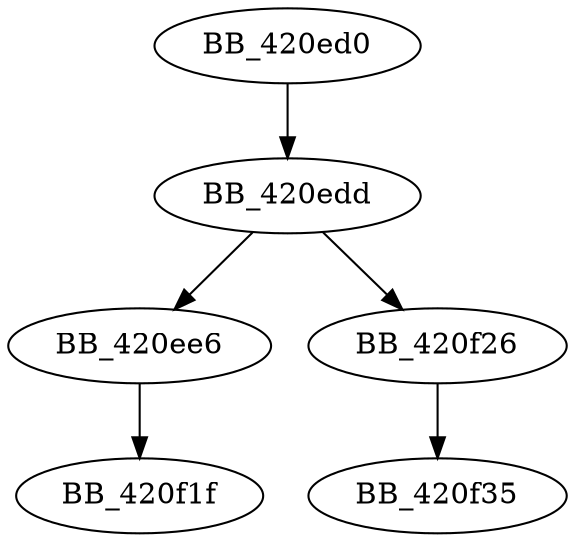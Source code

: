 DiGraph sub_420ED0{
BB_420ed0->BB_420edd
BB_420edd->BB_420ee6
BB_420edd->BB_420f26
BB_420ee6->BB_420f1f
BB_420f26->BB_420f35
}
